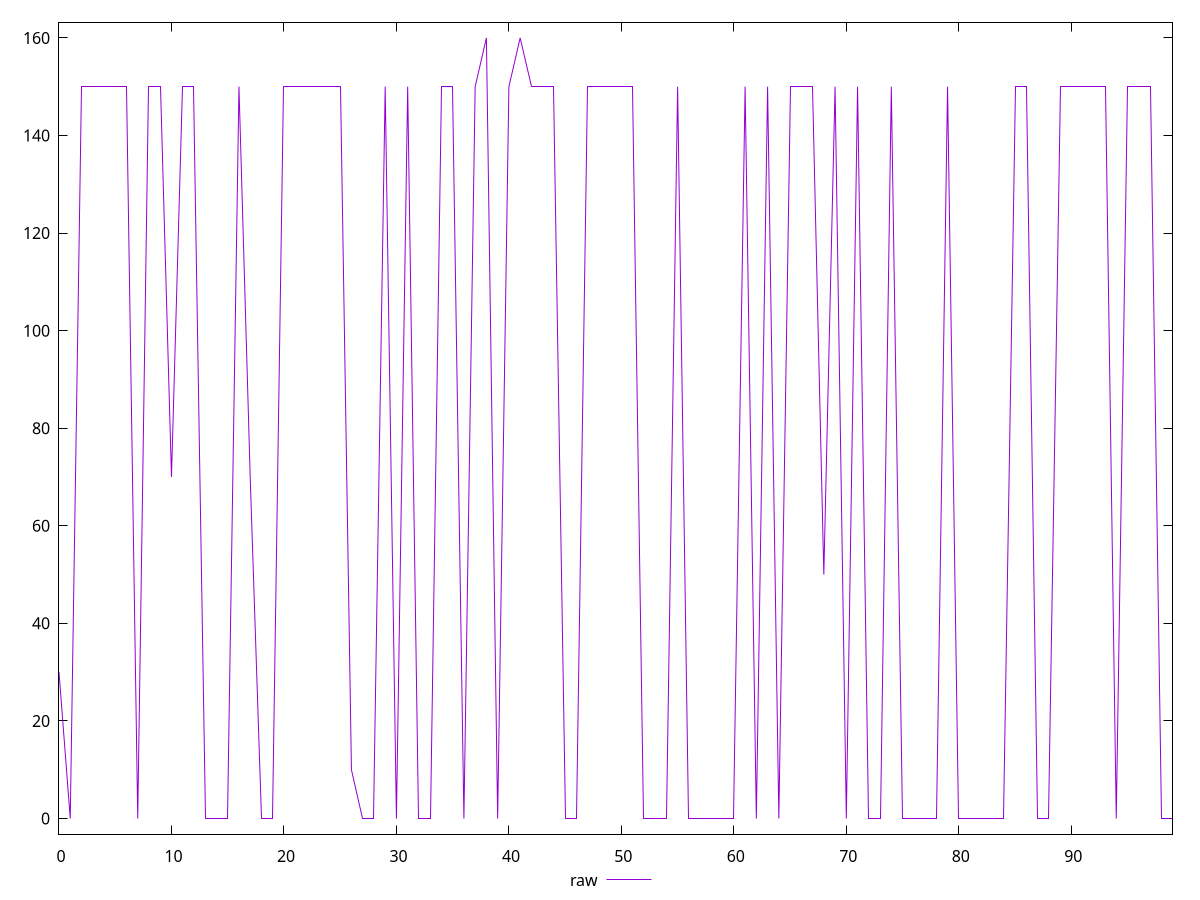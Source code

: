 reset

$raw <<EOF
0 30
1 0
2 150
3 150
4 150
5 150
6 150
7 0
8 150
9 150
10 70
11 150
12 150
13 0
14 0
15 0
16 150
17 70
18 0
19 0
20 150
21 150
22 150
23 150
24 150
25 150
26 10
27 0
28 0
29 150
30 0
31 150
32 0
33 0
34 150
35 150
36 0
37 150
38 160
39 0
40 150
41 160
42 150
43 150
44 150
45 0
46 0
47 150
48 150
49 150
50 150
51 150
52 0
53 0
54 0
55 150
56 0
57 0
58 0
59 0
60 0
61 150
62 0
63 150
64 0
65 150
66 150
67 150
68 50
69 150
70 0
71 150
72 0
73 0
74 150
75 0
76 0
77 0
78 0
79 150
80 0
81 0
82 0
83 0
84 0
85 150
86 150
87 0
88 0
89 150
90 150
91 150
92 150
93 150
94 0
95 150
96 150
97 150
98 0
99 0
EOF

set key outside below
set xrange [0:99]
set yrange [-3.2:163.2]
set trange [-3.2:163.2]
set terminal svg size 640, 500 enhanced background rgb 'white'
set output "report_00013_2021-02-09T12-04-24.940Z/unminified-javascript/samples/pages+cached+noadtech+nomedia+nocss/raw/values.svg"

plot $raw title "raw" with line

reset
